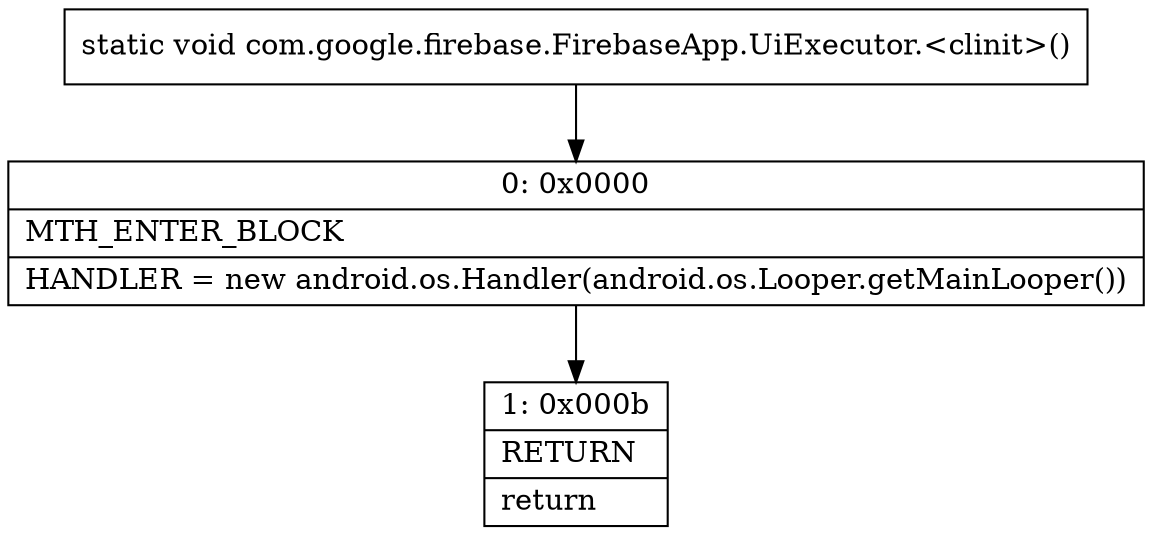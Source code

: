 digraph "CFG forcom.google.firebase.FirebaseApp.UiExecutor.\<clinit\>()V" {
Node_0 [shape=record,label="{0\:\ 0x0000|MTH_ENTER_BLOCK\l|HANDLER = new android.os.Handler(android.os.Looper.getMainLooper())\l}"];
Node_1 [shape=record,label="{1\:\ 0x000b|RETURN\l|return\l}"];
MethodNode[shape=record,label="{static void com.google.firebase.FirebaseApp.UiExecutor.\<clinit\>() }"];
MethodNode -> Node_0;
Node_0 -> Node_1;
}

